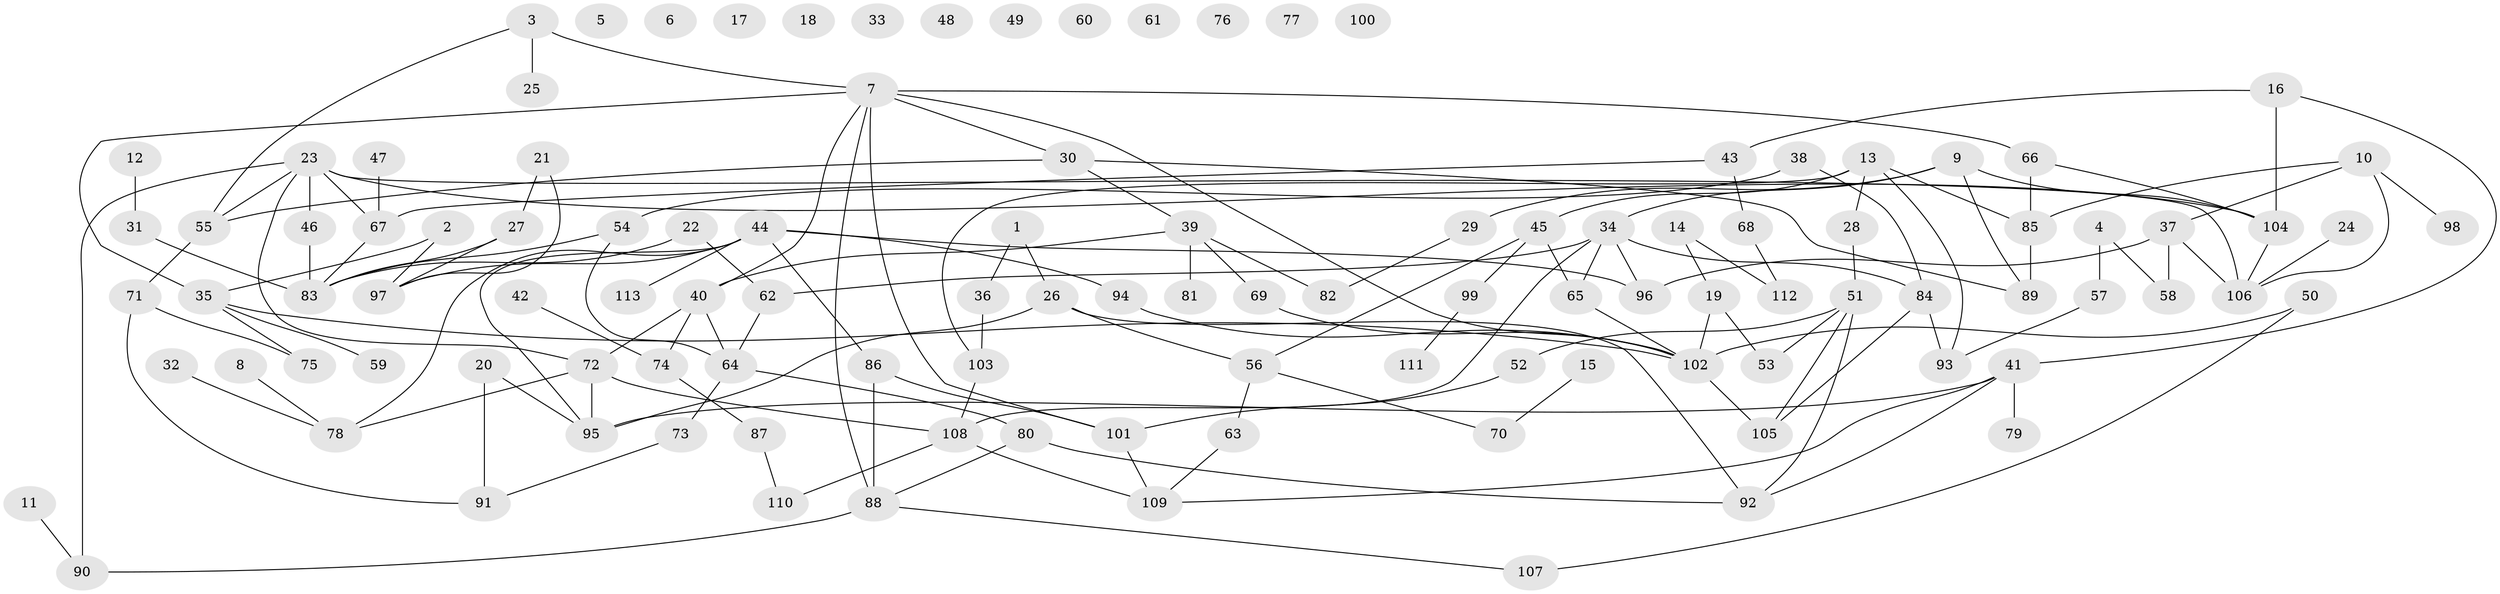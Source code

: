 // Generated by graph-tools (version 1.1) at 2025/25/03/09/25 03:25:22]
// undirected, 113 vertices, 154 edges
graph export_dot {
graph [start="1"]
  node [color=gray90,style=filled];
  1;
  2;
  3;
  4;
  5;
  6;
  7;
  8;
  9;
  10;
  11;
  12;
  13;
  14;
  15;
  16;
  17;
  18;
  19;
  20;
  21;
  22;
  23;
  24;
  25;
  26;
  27;
  28;
  29;
  30;
  31;
  32;
  33;
  34;
  35;
  36;
  37;
  38;
  39;
  40;
  41;
  42;
  43;
  44;
  45;
  46;
  47;
  48;
  49;
  50;
  51;
  52;
  53;
  54;
  55;
  56;
  57;
  58;
  59;
  60;
  61;
  62;
  63;
  64;
  65;
  66;
  67;
  68;
  69;
  70;
  71;
  72;
  73;
  74;
  75;
  76;
  77;
  78;
  79;
  80;
  81;
  82;
  83;
  84;
  85;
  86;
  87;
  88;
  89;
  90;
  91;
  92;
  93;
  94;
  95;
  96;
  97;
  98;
  99;
  100;
  101;
  102;
  103;
  104;
  105;
  106;
  107;
  108;
  109;
  110;
  111;
  112;
  113;
  1 -- 26;
  1 -- 36;
  2 -- 35;
  2 -- 97;
  3 -- 7;
  3 -- 25;
  3 -- 55;
  4 -- 57;
  4 -- 58;
  7 -- 30;
  7 -- 35;
  7 -- 40;
  7 -- 66;
  7 -- 88;
  7 -- 101;
  7 -- 102;
  8 -- 78;
  9 -- 29;
  9 -- 34;
  9 -- 89;
  9 -- 104;
  10 -- 37;
  10 -- 85;
  10 -- 98;
  10 -- 106;
  11 -- 90;
  12 -- 31;
  13 -- 28;
  13 -- 45;
  13 -- 85;
  13 -- 93;
  13 -- 103;
  14 -- 19;
  14 -- 112;
  15 -- 70;
  16 -- 41;
  16 -- 43;
  16 -- 104;
  19 -- 53;
  19 -- 102;
  20 -- 91;
  20 -- 95;
  21 -- 27;
  21 -- 97;
  22 -- 62;
  22 -- 83;
  23 -- 46;
  23 -- 55;
  23 -- 67;
  23 -- 72;
  23 -- 90;
  23 -- 104;
  23 -- 106;
  24 -- 106;
  26 -- 56;
  26 -- 92;
  26 -- 95;
  27 -- 83;
  27 -- 97;
  28 -- 51;
  29 -- 82;
  30 -- 39;
  30 -- 55;
  30 -- 89;
  31 -- 83;
  32 -- 78;
  34 -- 62;
  34 -- 65;
  34 -- 84;
  34 -- 96;
  34 -- 108;
  35 -- 59;
  35 -- 75;
  35 -- 102;
  36 -- 103;
  37 -- 58;
  37 -- 96;
  37 -- 106;
  38 -- 54;
  38 -- 84;
  39 -- 40;
  39 -- 69;
  39 -- 81;
  39 -- 82;
  40 -- 64;
  40 -- 72;
  40 -- 74;
  41 -- 79;
  41 -- 92;
  41 -- 95;
  41 -- 109;
  42 -- 74;
  43 -- 67;
  43 -- 68;
  44 -- 78;
  44 -- 86;
  44 -- 94;
  44 -- 95;
  44 -- 96;
  44 -- 97;
  44 -- 113;
  45 -- 56;
  45 -- 65;
  45 -- 99;
  46 -- 83;
  47 -- 67;
  50 -- 102;
  50 -- 107;
  51 -- 52;
  51 -- 53;
  51 -- 92;
  51 -- 105;
  52 -- 101;
  54 -- 64;
  54 -- 83;
  55 -- 71;
  56 -- 63;
  56 -- 70;
  57 -- 93;
  62 -- 64;
  63 -- 109;
  64 -- 73;
  64 -- 80;
  65 -- 102;
  66 -- 85;
  66 -- 104;
  67 -- 83;
  68 -- 112;
  69 -- 102;
  71 -- 75;
  71 -- 91;
  72 -- 78;
  72 -- 95;
  72 -- 108;
  73 -- 91;
  74 -- 87;
  80 -- 88;
  80 -- 92;
  84 -- 93;
  84 -- 105;
  85 -- 89;
  86 -- 88;
  86 -- 101;
  87 -- 110;
  88 -- 90;
  88 -- 107;
  94 -- 102;
  99 -- 111;
  101 -- 109;
  102 -- 105;
  103 -- 108;
  104 -- 106;
  108 -- 109;
  108 -- 110;
}

